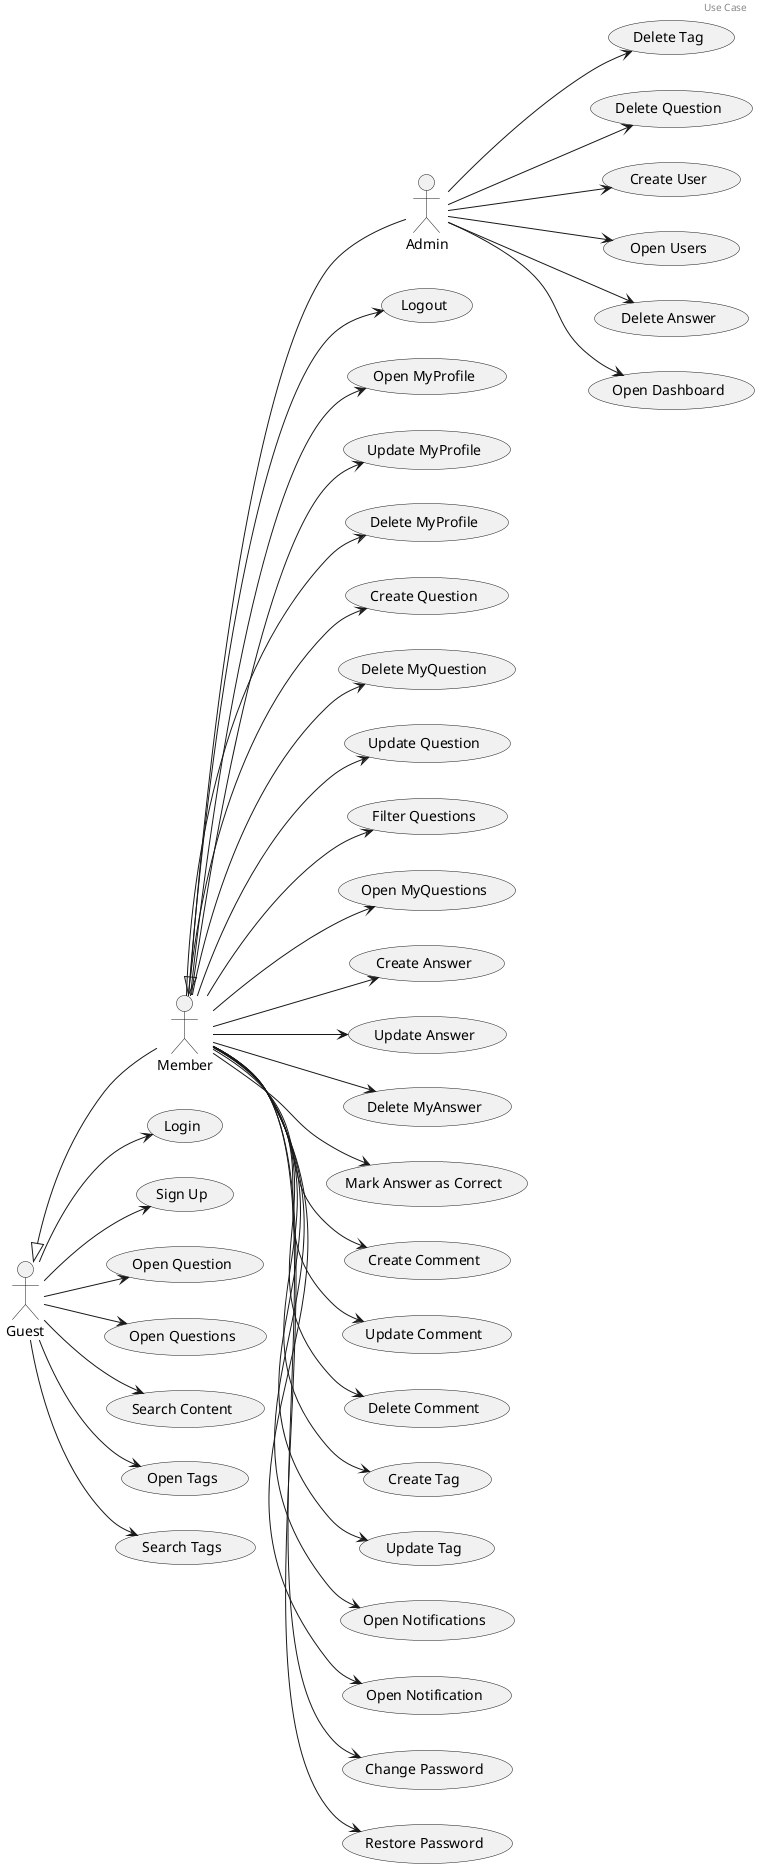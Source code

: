 @startuml

header Use Case

actor Guest
actor Member
actor Admin

Guest <|-down- Member
Member <|-down- Admin

left to right direction

(Login) as UC1
(Logout) as UC2
(Sign Up) as UC3
(Open MyProfile) as UC4
(Update MyProfile) as UC5
(Delete MyProfile) as UC6
(Open Question) as UC7
(Create Question) as UC8
(Delete MyQuestion) as UC9
(Update Question) as UC10
(Open Questions) as UC11
(Filter Questions) as UC12
(Open MyQuestions) as UC13
(Create Answer) as UC14
(Update Answer) as UC15
(Delete MyAnswer) as UC16
(Mark Answer as Correct) as UC17
(Create Comment) as UC18
(Update Comment) as UC19
(Delete Comment) as UC20
(Create Tag) as UC21
(Update Tag) as UC22
(Delete Tag) as UC24
(Search Content) as UC25
(Open Tags) as UC26
(Search Tags) as UC27
(Delete Question) as UC28
(Create User) as UC29
(Open Users) as UC30
(Delete Answer) as UC31
(Open Notifications) as UC33
(Open Notification) as UC34
(Open Dashboard) as UC35
(Change Password) as UC36
(Restore Password) as UC37

Guest --> UC7
Guest --> UC11
Guest --> UC25
Guest --> UC26
Guest --> UC27
Guest --> UC1
Guest --> UC3

Member --> UC2
Member --> UC4
Member --> UC5
Member --> UC6
Member --> UC8
Member --> UC9
Member --> UC10
Member --> UC12
Member --> UC13
Member --> UC14
Member --> UC15
Member --> UC16
Member --> UC17
Member --> UC18
Member --> UC19
Member --> UC20
Member --> UC21
Member --> UC22
Member --> UC33
Member --> UC34
Member --> UC36
Member --> UC37

Admin --> UC24
Admin --> UC28
Admin --> UC29
Admin --> UC30
Admin --> UC31
Admin --> UC35

@enduml